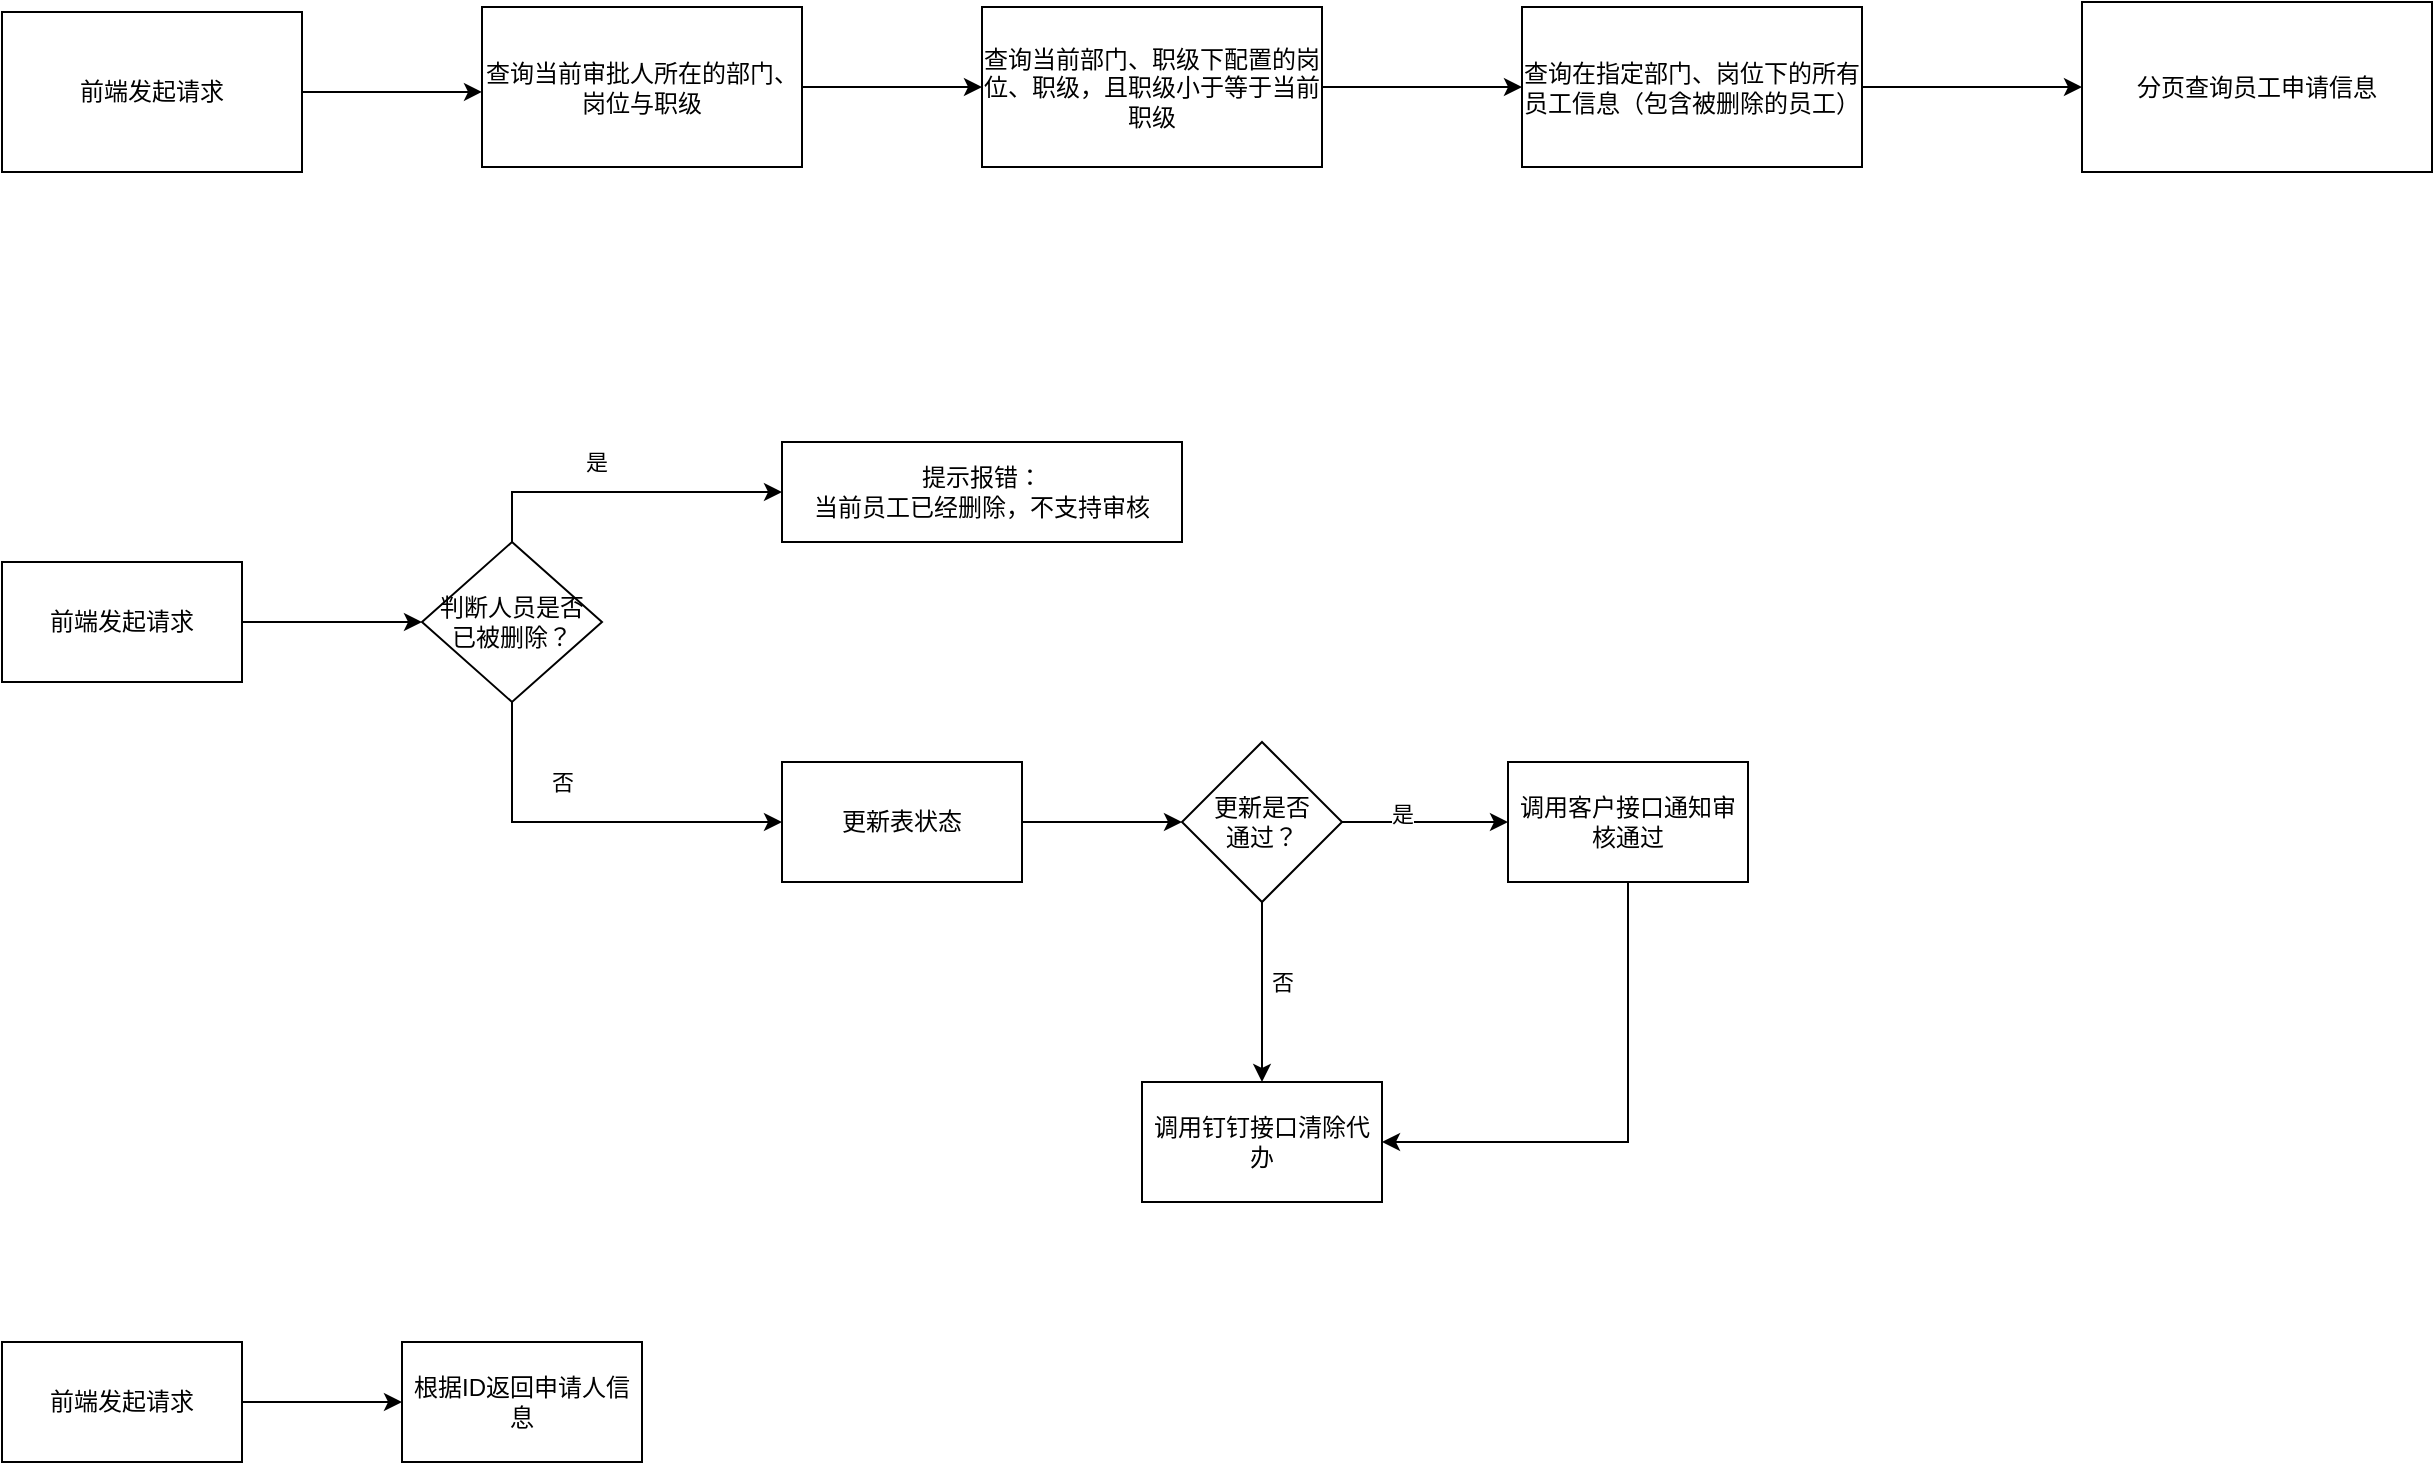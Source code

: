 <mxfile version="15.5.2" type="github">
  <diagram id="C5RBs43oDa-KdzZeNtuy" name="Page-1">
    <mxGraphModel dx="1186" dy="621" grid="1" gridSize="10" guides="1" tooltips="1" connect="1" arrows="1" fold="1" page="1" pageScale="1" pageWidth="827" pageHeight="1169" math="0" shadow="0">
      <root>
        <mxCell id="WIyWlLk6GJQsqaUBKTNV-0" />
        <mxCell id="WIyWlLk6GJQsqaUBKTNV-1" parent="WIyWlLk6GJQsqaUBKTNV-0" />
        <mxCell id="zHJnFDCS_xAZhOyIZzer-20" value="" style="edgeStyle=orthogonalEdgeStyle;rounded=0;orthogonalLoop=1;jettySize=auto;html=1;exitX=0.5;exitY=0;exitDx=0;exitDy=0;" edge="1" parent="WIyWlLk6GJQsqaUBKTNV-1" source="zHJnFDCS_xAZhOyIZzer-18" target="zHJnFDCS_xAZhOyIZzer-19">
          <mxGeometry relative="1" as="geometry" />
        </mxCell>
        <mxCell id="zHJnFDCS_xAZhOyIZzer-21" value="是" style="edgeLabel;html=1;align=center;verticalAlign=middle;resizable=0;points=[];" vertex="1" connectable="0" parent="zHJnFDCS_xAZhOyIZzer-20">
          <mxGeometry x="-0.163" y="3" relative="1" as="geometry">
            <mxPoint y="-12" as="offset" />
          </mxGeometry>
        </mxCell>
        <mxCell id="zHJnFDCS_xAZhOyIZzer-23" value="" style="edgeStyle=orthogonalEdgeStyle;rounded=0;orthogonalLoop=1;jettySize=auto;html=1;" edge="1" parent="WIyWlLk6GJQsqaUBKTNV-1" source="zHJnFDCS_xAZhOyIZzer-18" target="zHJnFDCS_xAZhOyIZzer-22">
          <mxGeometry relative="1" as="geometry">
            <Array as="points">
              <mxPoint x="315" y="530" />
            </Array>
          </mxGeometry>
        </mxCell>
        <mxCell id="zHJnFDCS_xAZhOyIZzer-37" value="否" style="edgeLabel;html=1;align=center;verticalAlign=middle;resizable=0;points=[];" vertex="1" connectable="0" parent="zHJnFDCS_xAZhOyIZzer-23">
          <mxGeometry x="-0.59" y="1" relative="1" as="geometry">
            <mxPoint x="24" as="offset" />
          </mxGeometry>
        </mxCell>
        <mxCell id="zHJnFDCS_xAZhOyIZzer-18" value="判断人员是否&lt;br&gt;已被删除？" style="rhombus;whiteSpace=wrap;html=1;" vertex="1" parent="WIyWlLk6GJQsqaUBKTNV-1">
          <mxGeometry x="270" y="390" width="90" height="80" as="geometry" />
        </mxCell>
        <mxCell id="zHJnFDCS_xAZhOyIZzer-19" value="提示报错：&lt;br&gt;当前员工已经删除，不支持审核" style="whiteSpace=wrap;html=1;" vertex="1" parent="WIyWlLk6GJQsqaUBKTNV-1">
          <mxGeometry x="450" y="340" width="200" height="50" as="geometry" />
        </mxCell>
        <mxCell id="zHJnFDCS_xAZhOyIZzer-25" value="" style="edgeStyle=orthogonalEdgeStyle;rounded=0;orthogonalLoop=1;jettySize=auto;html=1;exitX=1;exitY=0.5;exitDx=0;exitDy=0;" edge="1" parent="WIyWlLk6GJQsqaUBKTNV-1" source="zHJnFDCS_xAZhOyIZzer-26" target="zHJnFDCS_xAZhOyIZzer-24">
          <mxGeometry relative="1" as="geometry" />
        </mxCell>
        <mxCell id="zHJnFDCS_xAZhOyIZzer-28" value="是" style="edgeLabel;html=1;align=center;verticalAlign=middle;resizable=0;points=[];" vertex="1" connectable="0" parent="zHJnFDCS_xAZhOyIZzer-25">
          <mxGeometry x="-0.277" y="4" relative="1" as="geometry">
            <mxPoint as="offset" />
          </mxGeometry>
        </mxCell>
        <mxCell id="zHJnFDCS_xAZhOyIZzer-27" style="edgeStyle=orthogonalEdgeStyle;rounded=0;orthogonalLoop=1;jettySize=auto;html=1;exitX=1;exitY=0.5;exitDx=0;exitDy=0;" edge="1" parent="WIyWlLk6GJQsqaUBKTNV-1" source="zHJnFDCS_xAZhOyIZzer-22" target="zHJnFDCS_xAZhOyIZzer-26">
          <mxGeometry relative="1" as="geometry" />
        </mxCell>
        <mxCell id="zHJnFDCS_xAZhOyIZzer-22" value="更新表状态" style="whiteSpace=wrap;html=1;" vertex="1" parent="WIyWlLk6GJQsqaUBKTNV-1">
          <mxGeometry x="450" y="500" width="120" height="60" as="geometry" />
        </mxCell>
        <mxCell id="zHJnFDCS_xAZhOyIZzer-32" style="edgeStyle=orthogonalEdgeStyle;rounded=0;orthogonalLoop=1;jettySize=auto;html=1;exitX=0.5;exitY=1;exitDx=0;exitDy=0;entryX=1;entryY=0.5;entryDx=0;entryDy=0;" edge="1" parent="WIyWlLk6GJQsqaUBKTNV-1" source="zHJnFDCS_xAZhOyIZzer-24" target="zHJnFDCS_xAZhOyIZzer-29">
          <mxGeometry relative="1" as="geometry" />
        </mxCell>
        <mxCell id="zHJnFDCS_xAZhOyIZzer-24" value="调用客户接口通知审核通过" style="whiteSpace=wrap;html=1;" vertex="1" parent="WIyWlLk6GJQsqaUBKTNV-1">
          <mxGeometry x="813" y="500" width="120" height="60" as="geometry" />
        </mxCell>
        <mxCell id="zHJnFDCS_xAZhOyIZzer-30" value="" style="edgeStyle=orthogonalEdgeStyle;rounded=0;orthogonalLoop=1;jettySize=auto;html=1;" edge="1" parent="WIyWlLk6GJQsqaUBKTNV-1" source="zHJnFDCS_xAZhOyIZzer-26" target="zHJnFDCS_xAZhOyIZzer-29">
          <mxGeometry relative="1" as="geometry" />
        </mxCell>
        <mxCell id="zHJnFDCS_xAZhOyIZzer-31" value="否" style="edgeLabel;html=1;align=center;verticalAlign=middle;resizable=0;points=[];" vertex="1" connectable="0" parent="zHJnFDCS_xAZhOyIZzer-30">
          <mxGeometry x="-0.333" relative="1" as="geometry">
            <mxPoint x="10" y="10" as="offset" />
          </mxGeometry>
        </mxCell>
        <mxCell id="zHJnFDCS_xAZhOyIZzer-26" value="更新是否&lt;br&gt;通过？" style="rhombus;whiteSpace=wrap;html=1;" vertex="1" parent="WIyWlLk6GJQsqaUBKTNV-1">
          <mxGeometry x="650" y="490" width="80" height="80" as="geometry" />
        </mxCell>
        <mxCell id="zHJnFDCS_xAZhOyIZzer-29" value="调用钉钉接口清除代办" style="whiteSpace=wrap;html=1;" vertex="1" parent="WIyWlLk6GJQsqaUBKTNV-1">
          <mxGeometry x="630" y="660" width="120" height="60" as="geometry" />
        </mxCell>
        <mxCell id="zHJnFDCS_xAZhOyIZzer-34" style="edgeStyle=orthogonalEdgeStyle;rounded=0;orthogonalLoop=1;jettySize=auto;html=1;exitX=1;exitY=0.5;exitDx=0;exitDy=0;entryX=0;entryY=0.531;entryDx=0;entryDy=0;entryPerimeter=0;" edge="1" parent="WIyWlLk6GJQsqaUBKTNV-1" source="zHJnFDCS_xAZhOyIZzer-33" target="zHJnFDCS_xAZhOyIZzer-42">
          <mxGeometry relative="1" as="geometry">
            <mxPoint x="280" y="170" as="targetPoint" />
          </mxGeometry>
        </mxCell>
        <mxCell id="zHJnFDCS_xAZhOyIZzer-33" value="前端发起请求" style="rounded=0;whiteSpace=wrap;html=1;" vertex="1" parent="WIyWlLk6GJQsqaUBKTNV-1">
          <mxGeometry x="60" y="125" width="150" height="80" as="geometry" />
        </mxCell>
        <mxCell id="zHJnFDCS_xAZhOyIZzer-36" style="edgeStyle=orthogonalEdgeStyle;rounded=0;orthogonalLoop=1;jettySize=auto;html=1;exitX=1;exitY=0.5;exitDx=0;exitDy=0;" edge="1" parent="WIyWlLk6GJQsqaUBKTNV-1" source="zHJnFDCS_xAZhOyIZzer-35" target="zHJnFDCS_xAZhOyIZzer-18">
          <mxGeometry relative="1" as="geometry" />
        </mxCell>
        <mxCell id="zHJnFDCS_xAZhOyIZzer-35" value="前端发起请求" style="rounded=0;whiteSpace=wrap;html=1;" vertex="1" parent="WIyWlLk6GJQsqaUBKTNV-1">
          <mxGeometry x="60" y="400" width="120" height="60" as="geometry" />
        </mxCell>
        <mxCell id="zHJnFDCS_xAZhOyIZzer-41" value="" style="edgeStyle=orthogonalEdgeStyle;rounded=0;orthogonalLoop=1;jettySize=auto;html=1;" edge="1" parent="WIyWlLk6GJQsqaUBKTNV-1" source="zHJnFDCS_xAZhOyIZzer-38" target="zHJnFDCS_xAZhOyIZzer-40">
          <mxGeometry relative="1" as="geometry" />
        </mxCell>
        <mxCell id="zHJnFDCS_xAZhOyIZzer-38" value="前端发起请求" style="rounded=0;whiteSpace=wrap;html=1;" vertex="1" parent="WIyWlLk6GJQsqaUBKTNV-1">
          <mxGeometry x="60" y="790" width="120" height="60" as="geometry" />
        </mxCell>
        <mxCell id="zHJnFDCS_xAZhOyIZzer-40" value="根据ID返回申请人信息" style="whiteSpace=wrap;html=1;rounded=0;" vertex="1" parent="WIyWlLk6GJQsqaUBKTNV-1">
          <mxGeometry x="260" y="790" width="120" height="60" as="geometry" />
        </mxCell>
        <mxCell id="zHJnFDCS_xAZhOyIZzer-44" value="" style="edgeStyle=orthogonalEdgeStyle;rounded=0;orthogonalLoop=1;jettySize=auto;html=1;" edge="1" parent="WIyWlLk6GJQsqaUBKTNV-1" source="zHJnFDCS_xAZhOyIZzer-42" target="zHJnFDCS_xAZhOyIZzer-43">
          <mxGeometry relative="1" as="geometry" />
        </mxCell>
        <mxCell id="zHJnFDCS_xAZhOyIZzer-42" value="查询当前审批人所在的部门、岗位与职级" style="rounded=0;whiteSpace=wrap;html=1;" vertex="1" parent="WIyWlLk6GJQsqaUBKTNV-1">
          <mxGeometry x="300" y="122.5" width="160" height="80" as="geometry" />
        </mxCell>
        <mxCell id="zHJnFDCS_xAZhOyIZzer-46" value="" style="edgeStyle=orthogonalEdgeStyle;rounded=0;orthogonalLoop=1;jettySize=auto;html=1;" edge="1" parent="WIyWlLk6GJQsqaUBKTNV-1" source="zHJnFDCS_xAZhOyIZzer-43" target="zHJnFDCS_xAZhOyIZzer-45">
          <mxGeometry relative="1" as="geometry" />
        </mxCell>
        <mxCell id="zHJnFDCS_xAZhOyIZzer-43" value="查询当前部门、职级下配置的岗位、职级，且职级小于等于当前职级" style="whiteSpace=wrap;html=1;rounded=0;" vertex="1" parent="WIyWlLk6GJQsqaUBKTNV-1">
          <mxGeometry x="550" y="122.5" width="170" height="80" as="geometry" />
        </mxCell>
        <mxCell id="zHJnFDCS_xAZhOyIZzer-48" value="" style="edgeStyle=orthogonalEdgeStyle;rounded=0;orthogonalLoop=1;jettySize=auto;html=1;" edge="1" parent="WIyWlLk6GJQsqaUBKTNV-1" source="zHJnFDCS_xAZhOyIZzer-45" target="zHJnFDCS_xAZhOyIZzer-47">
          <mxGeometry relative="1" as="geometry" />
        </mxCell>
        <mxCell id="zHJnFDCS_xAZhOyIZzer-45" value="查询在指定部门、岗位下的所有员工信息（包含被删除的员工）" style="whiteSpace=wrap;html=1;rounded=0;" vertex="1" parent="WIyWlLk6GJQsqaUBKTNV-1">
          <mxGeometry x="820" y="122.5" width="170" height="80" as="geometry" />
        </mxCell>
        <mxCell id="zHJnFDCS_xAZhOyIZzer-47" value="分页查询员工申请信息" style="whiteSpace=wrap;html=1;rounded=0;" vertex="1" parent="WIyWlLk6GJQsqaUBKTNV-1">
          <mxGeometry x="1100" y="120" width="175" height="85" as="geometry" />
        </mxCell>
      </root>
    </mxGraphModel>
  </diagram>
</mxfile>
